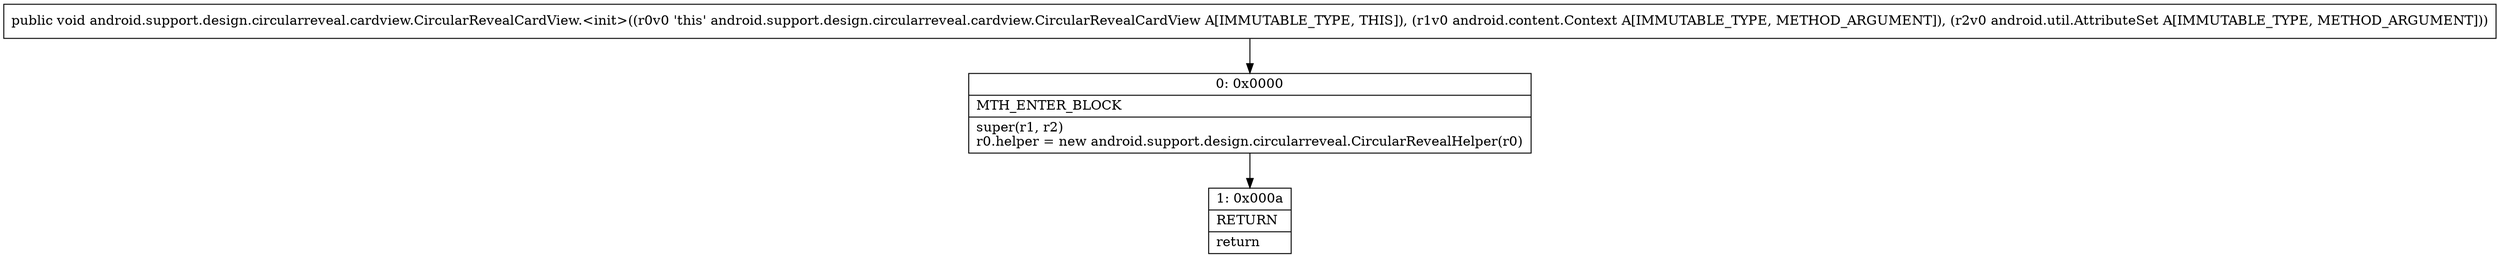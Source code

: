 digraph "CFG forandroid.support.design.circularreveal.cardview.CircularRevealCardView.\<init\>(Landroid\/content\/Context;Landroid\/util\/AttributeSet;)V" {
Node_0 [shape=record,label="{0\:\ 0x0000|MTH_ENTER_BLOCK\l|super(r1, r2)\lr0.helper = new android.support.design.circularreveal.CircularRevealHelper(r0)\l}"];
Node_1 [shape=record,label="{1\:\ 0x000a|RETURN\l|return\l}"];
MethodNode[shape=record,label="{public void android.support.design.circularreveal.cardview.CircularRevealCardView.\<init\>((r0v0 'this' android.support.design.circularreveal.cardview.CircularRevealCardView A[IMMUTABLE_TYPE, THIS]), (r1v0 android.content.Context A[IMMUTABLE_TYPE, METHOD_ARGUMENT]), (r2v0 android.util.AttributeSet A[IMMUTABLE_TYPE, METHOD_ARGUMENT])) }"];
MethodNode -> Node_0;
Node_0 -> Node_1;
}

